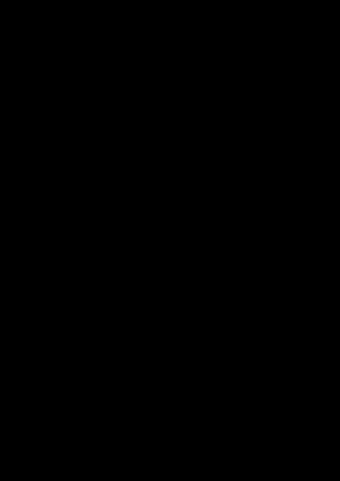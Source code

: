 # This file was copied from comparisons/review/offset-v-dispersion-single.gp, version 1.0.0, and it was further modified


reset 

set term postscript enhanced color font "Helvetica, 13" dl 1 size 17cm,12cm
set colors classic

set yrange [0:*]
set grid

# set key left top
set key top right

unset key 
set bmargin at screen 0.13
set tmargin at screen 0.92
set xtics 1

label(i,tag)='{/=13 '.tag.'}'

# line styles
set style line 1 lc 1             dt 1         lw 3 pt 6  ps 1   # area-median
set style line 2 lc 7             dt 1         lw 3 pt 4  ps 1 # SK+0
set style line 3 lc rgb "#00aa00" dt 1     lw 3 pt 9  ps 1.4 # PUPPI
set style line 4 lc 3             dt 1 lw 3 pt 11 ps 1.4 # Jet-by-jet CS
set style line 5 lc 4             dt 1     lw 3 pt 68  ps 1.2   # Event-wide CS
set style line 6 lc 5             dt 1     lw 3 pt 2  ps 1.3   # ICS

#do for [radius in "0.4 1.0"]{
do for [radius in "0.4"]{
#do for [massOption in "massless withMass"]{
do for [massOption in "massless"]{

#dir="res_previous3"
dir="res"

fn(pt,npu)=sprintf('%s/sub-dijetsel%s-noUE-nevsel-npu%d-radius'.radius.'-'.massOption.'.res',dir,pt,npu)
fn2(sample,npu)=sprintf('%s/sub-%s-npu%d-radius'.radius.'-'.massOption.'.res',dir,sample,npu)
all_v_npu(pt)='< cat '.fn(pt,30).' '.fn(pt,60).' '.fn(pt,100).' '.fn(pt,140)
all_v_npu2(sample)='< cat '.fn2(sample,30).' '.fn2(sample,60).' '.fn2(sample,100).' '.fn2(sample,140)
all_v_pt(npu)='< cat '.fn('20',npu).' '.fn('50',npu).' '.fn('100',npu).' '.fn('500',npu)

do for [obs in "pt m width"]{
    #------------------------------------------------------------------------
    set output dir.'/offset-v-dispersion-single-'.obs.'-radius'.radius.'-'.massOption.'.eps'
    # NPU dependence, different pt in each panels
    set multiplot


    if (obs eq "pt"){
        set ylabel '{/Symbol s}_{{/Symbol D}p_T} [GeV]' offset 1.5
        set xlabel '<{/Symbol D}p_T> [GeV]'
        set xrange [-1.65:1.2]
        set yrange [0:11.6]
	if (radius eq "1.0"){
	     set xrange [-5:3]
             set yrange [0:24]
	}
        set arrow 1 nohead from 0.0,graph 0.0 to 0.0, graph 1.0 lt 1 dt 1 lc 7 lw 1 back
    }
    if (obs eq "width"){
        set ylabel '{/Symbol s}_{{/Symbol D}width}' offset 1.5
        set xlabel '<{/Symbol D}width>'
        set xrange [-0.03:0.03]
        set yrange [0:0.4]
	if (radius eq "1.0"){
	     set xrange [-0.06:0.06]
             set yrange [0:0.8]
	}
        set arrow 1 nohead from 0.0,graph 0.0 to 0.0, graph 1.0 lt 1 dt 1 lc 7 lw 1 back
    } 
    if (obs eq "m"){
        set ylabel '{/Symbol s}_{{/Symbol D}m} [GeV]' offset 0.0
        set xlabel '<{/Symbol D}m> [GeV]'
        set xrange [-1.1:1.9]
        set yrange [0:6.8]
	if (radius eq "1.0"){
	     set xrange [-2.4:5]
             set yrange [0:14]
	}
        set arrow 1 nohead from 0.0,graph 0.0 to 0.0, graph 1.0 lt 1 dt 1 lc 7 lw 1 back
    }
    set format y "%g"

    unset key

    #set style rectangle fs solid 1.0 fc "#ffffff" back noclip noborder
    set style line 9 lc "#ff0000"

    pts = "20 50 100 500"

    do for [ipt=1:4]{
        pt=word(pts,ipt)
        set lmargin at screen 0.22*ipt-0.12
        set rmargin at screen 0.22*ipt+0.10
        set label 1 'p_T>'.sprintf("%g",pt+0.0).' GeV' center at graph 0.5,1.05


plot             all_v_npu(pt)." | grep ".obs."_area"     u ($3):($6) w lp ls 1 t label(ipt,'Area Subtraction'),\
             all_v_npu(pt)." | grep ".obs."_jetByJetCS"  u ($3):($6) w lp ls 4 t label(ipt,'Jet-by-jet CS'),\
             all_v_npu(pt)." | grep ".obs."_eventWideCS"  u ($3):($6) w lp ls 5 t label(ipt,'Event-wide CS'),\
             all_v_npu(pt)." | grep ".obs."_ICS"  u ($3):($6) w lp ls 6 t label(ipt,'ICS')
        
        set format y ""
        unset ylabel
        if (ipt==1){
            set key at graph 0.42,0.975 width -3.2 spacing 1.05 box lw 1.5 samplen 3.5
            set object 1 rectangle from graph -0.89,0.773 to graph 0.1, 0.975 back  noclip fs solid border rgb "#ffffff" fc "#ffffff"
            set object 2 rectangle from graph -0.01,0.776 to graph 0.01,0.970 front noclip fs solid border rgb "#ffffff" fc "#ffffff"
        } else {
            unset key
            unset object 1
            unset object 2
        }
    }
    unset multiplot
    set yrange [0:*]


    #------------------------------------------------------------------------
    set output dir.'/offset-v-dispersion-single-'.obs.'-radius'.radius.'-'.massOption.'2.eps'
    # NPU dependence, different pt in each panels
    set multiplot
        
    if (obs eq "pt"){
        set ylabel '{/Symbol s}_{{/Symbol D}p_T} [GeV]' offset 0.3
        set xlabel '<{/Symbol D}p_T> [GeV]'
        set xrange [-2.999:1.5]
        set yrange [0:8.5]
	if (radius eq "1.0"){
	     set xrange [-5:3]
             set yrange [0:24]
	}
        set arrow 1 nohead from 0.0,graph 0.0 to 0.0, graph 1.0 lt 1 dt 1 lc 7 lw 1 back
    }
    if (obs eq "width"){
        set ylabel '{/Symbol s}_{{/Symbol D}width}' offset 1.5
        set xlabel '<{/Symbol D}width>'
        set xrange [-0.005:0.01]
        set yrange [0:0.2]
	if (radius eq "1.0"){
	     set xrange [-0.06:0.06]
             set yrange [0:0.8]
	}
        set arrow 1 nohead from 0.0,graph 0.0 to 0.0, graph 1.0 lt 1 dt 1 lc 7 lw 1 back
    } 
    if (obs eq "m"){
        set ylabel '{/Symbol s}_{{/Symbol D}m} [GeV]' offset 0.5
        set xlabel '<{/Symbol D}m> [GeV]'
        set xrange [-0.4:1.05]
        set yrange [0:4.25]
	if (radius eq "1.0"){
	     set xrange [-2.4:5]
             set yrange [0:14]
	}
        set arrow 1 nohead from 0.0,graph 0.0 to 0.0, graph 1 lt 1 dt 1 lc 7 lw 1 back
    }
    set format y "%g"

    unset key

    #set style rectangle fs solid 1.0 fc "#ffffff" back noclip noborder
    set style line 9 lc "#ff0000"

    pts = "20 50 100 500"
    do for [ipt=1:4]{
        pt=word(pts,ipt)
        set lmargin at screen 0.22*ipt-0.12
        set rmargin at screen 0.22*ipt+0.10
        set label 1 'p_T>'.sprintf("%g",pt+0.0).' GeV' center at graph 0.5,1.05


plot         all_v_npu(pt)." | grep ".obs."_sk50"     u ($3):($6) w lp ls 2 t label(ipt,'SK'),\
	     all_v_npu(pt)." | grep ".obs."_puppi"    u ($3):($6) w lp ls 3 t label(ipt,'PUPPI'),\
             all_v_npu(pt)." | grep ".obs."_CSSK"  u ($3):($6) w lp ls 5 t label(ipt,'CS+SK'),\
             all_v_npu(pt)." | grep ".obs."_ICS"  u ($3):($6) w lp ls 6 t label(ipt,'ICS')


        set format y ""
        unset ylabel
	if (obs eq "width"){
        if (ipt==3){
            set key at graph 0.39,0.975 width -4. spacing 1.05 box lw 1.5 samplen 3.5
            set object 1 rectangle from graph -0.89,0.773 to graph 0.1, 0.975 back  noclip fs solid border rgb "#ffffff" fc "#ffffff"
            set object 2 rectangle from graph -0.01,0.773 to graph 0.01,0.973 front noclip fs solid border rgb "#ffffff" fc "#ffffff"
        } else {
            unset key
            unset object 1
            unset object 2
        }
}
else{
        if (ipt==1){
            set key at graph 0.01,0.975 width 0.9 spacing 1.05 box lw 1.5 samplen 3.5
            set object 1 rectangle from graph -0.89,0.773 to graph 0.1, 0.975 back  noclip fs solid border rgb "#ffffff" fc "#ffffff"
#            set object 2 rectangle from graph -0.01,0.775 to graph 0.01,0.971 front noclip fs solid border rgb "#ffffff" fc "#ffffff"
        } else {
            unset key
            unset object 1
            unset object 2
        }
}

    }
    unset multiplot
    set yrange [0:*]


}
}
}

set out
